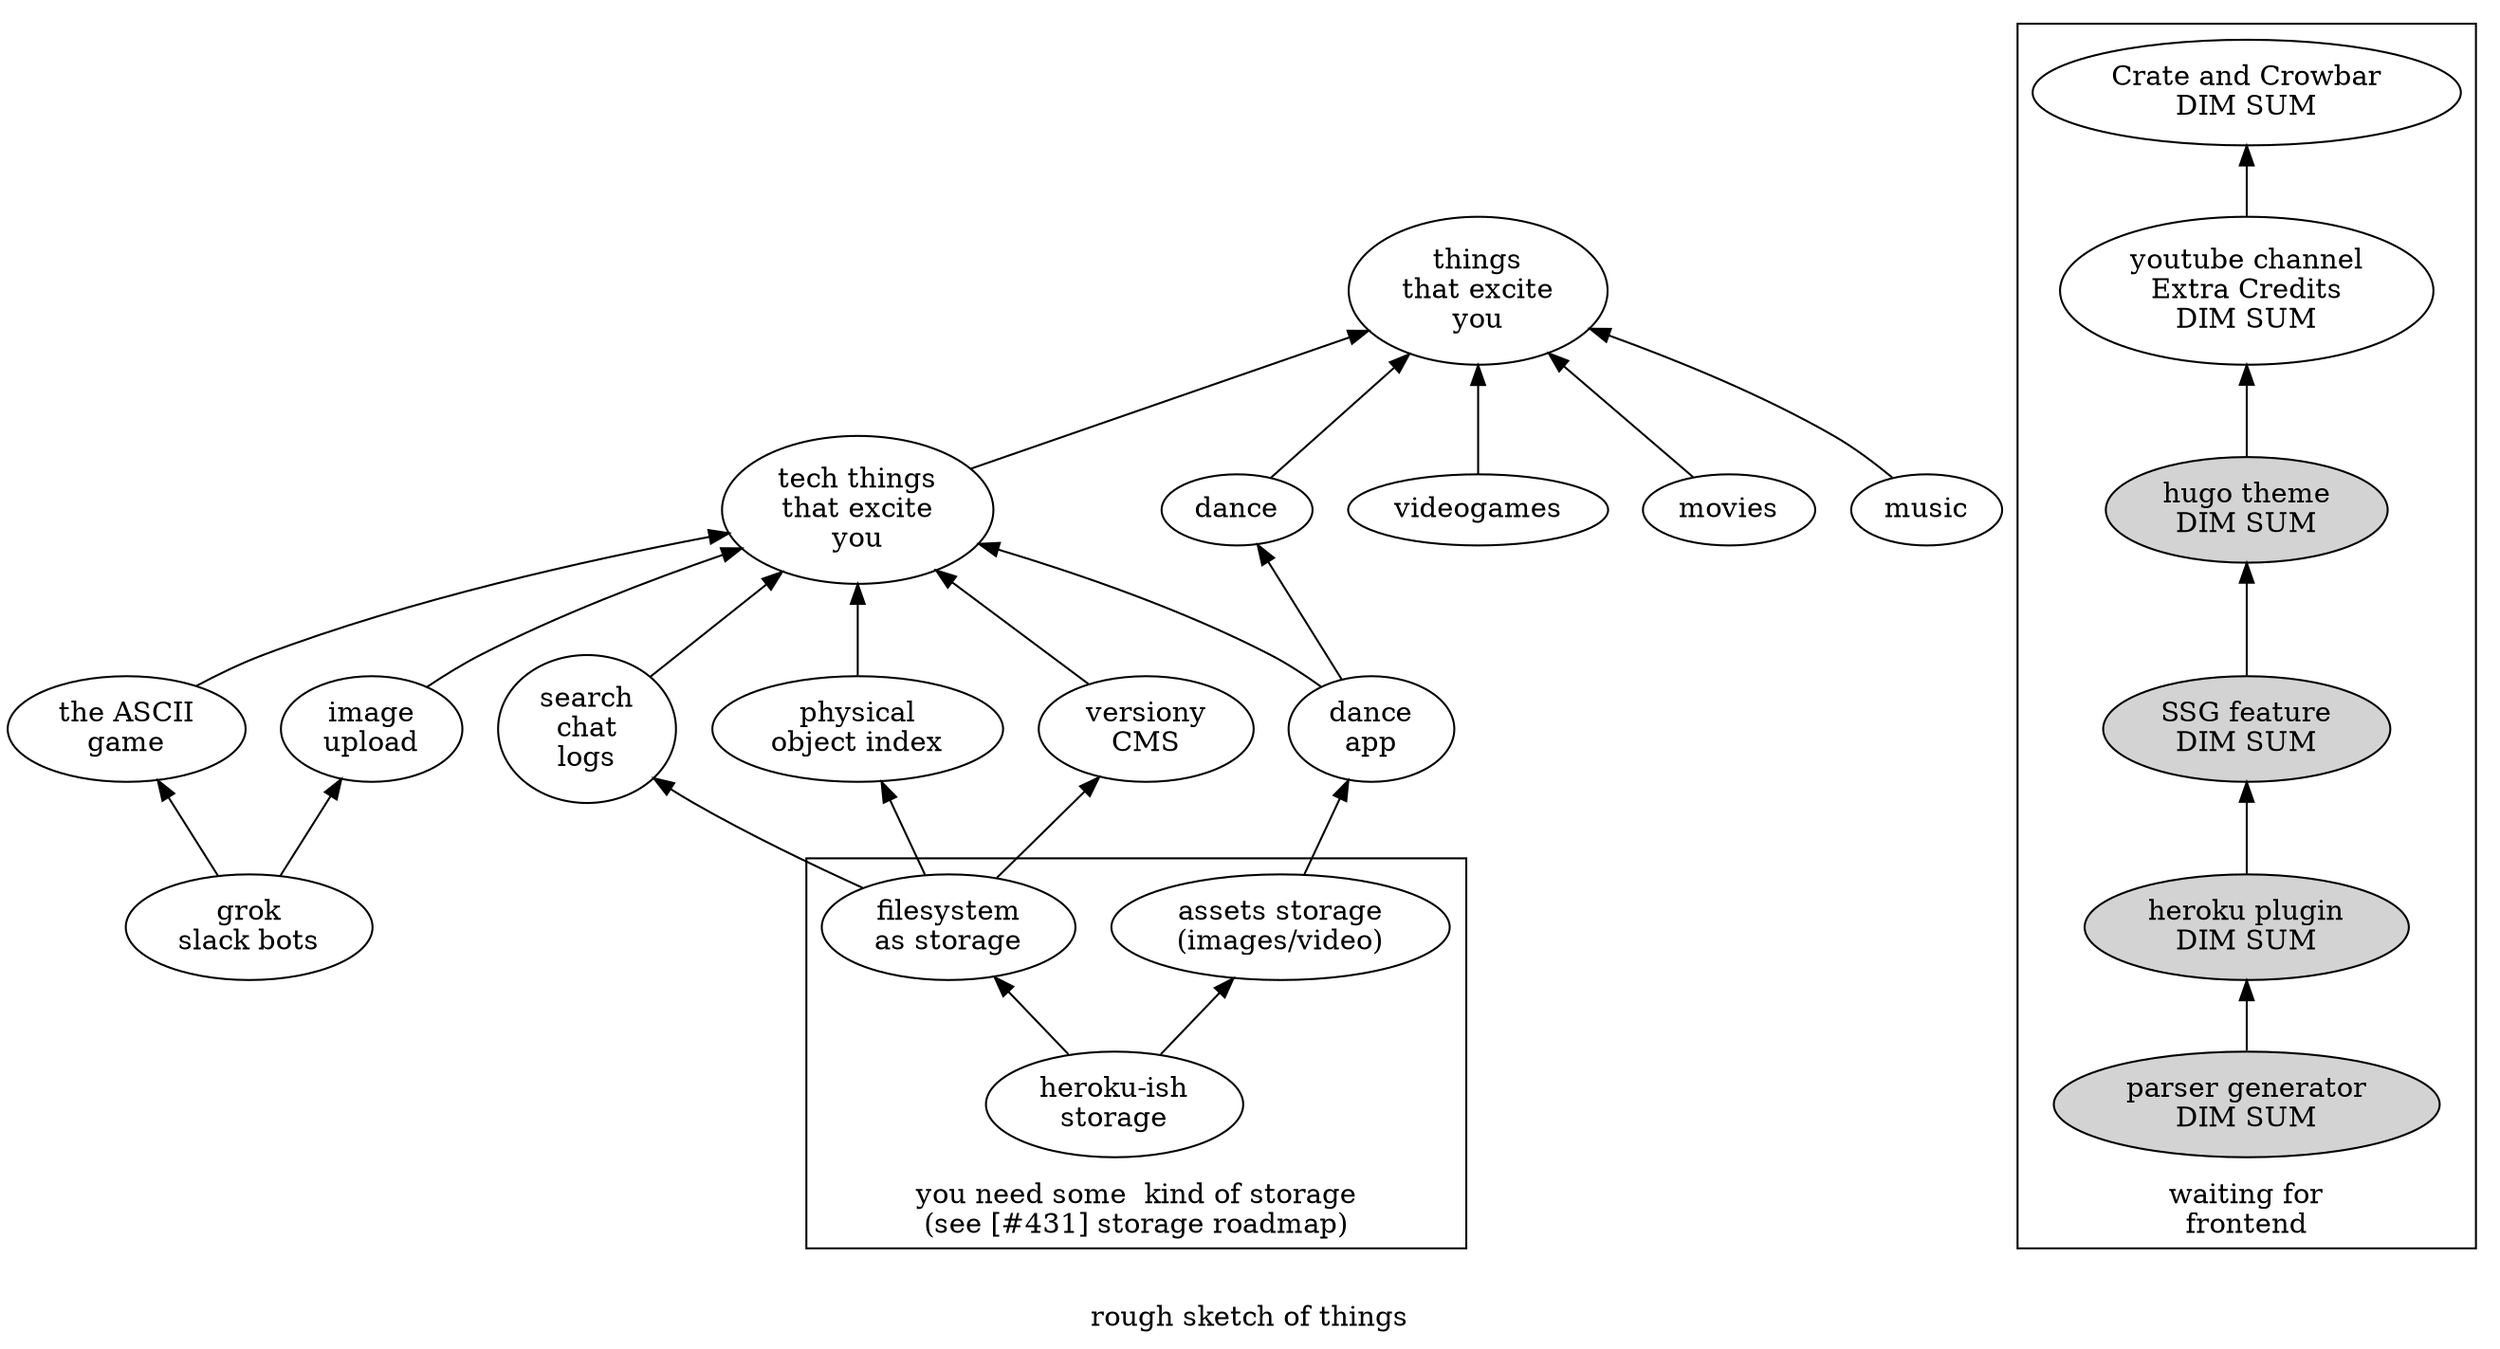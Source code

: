 digraph g {

rankdir="BT"

n05[
label="things\nthat excite\nyou"]

n06->n05
n06[
label="dance"]

n07->n05
n07[
label="videogames"]

n08->n05
n08[
label="movies"]

n09->n05
n09[
label="music"]

n10->n05
n10[
label="tech things\nthat excite\nyou"]

n12->n06
n12->n10
n12[
label="dance\napp"]
n96->n12

n20->n10
n20[
label="the ASCII\ngame"]
n80->n20

n30->n10
n30[
label="search\nchat\nlogs"]
n94->n30

n40->n10
n40[
label="image\nupload"]
n80->n40

n45->n10
n45[
label="physical
object index"]
n94->n45

n50->n10
n50[
label="versiony\nCMS"]
n94->n50

n80[
label="grok
slack bots"]

subgraph cluster_cl1{

n81[
label="Crate and Crowbar
DIM SUM"]

n82->n81
n82[
label="youtube channel
Extra Credits
DIM SUM"]

n83->n82
n83[
label="hugo theme
DIM SUM"
style=filled
]

n84->n83
n84[
label="SSG feature
DIM SUM"
style=filled
]

n86->n84
n86[
label="heroku plugin
DIM SUM"
style=filled
]

n88->n86
n88[
label="parser generator
DIM SUM"
style=filled
]

label="waiting for\nfrontend"
}

subgraph cluster_cl2 {

n94[
label="filesystem
as storage"]
n98->n94

n96[
label="assets storage
(images/video)"]
n98->n96

n98[
label="heroku-ish
storage"]

label="you need some  kind of storage\n(see [#431] storage roadmap)"
}

label="\nrough sketch of things"
}
/*
#abstracted.
*/
